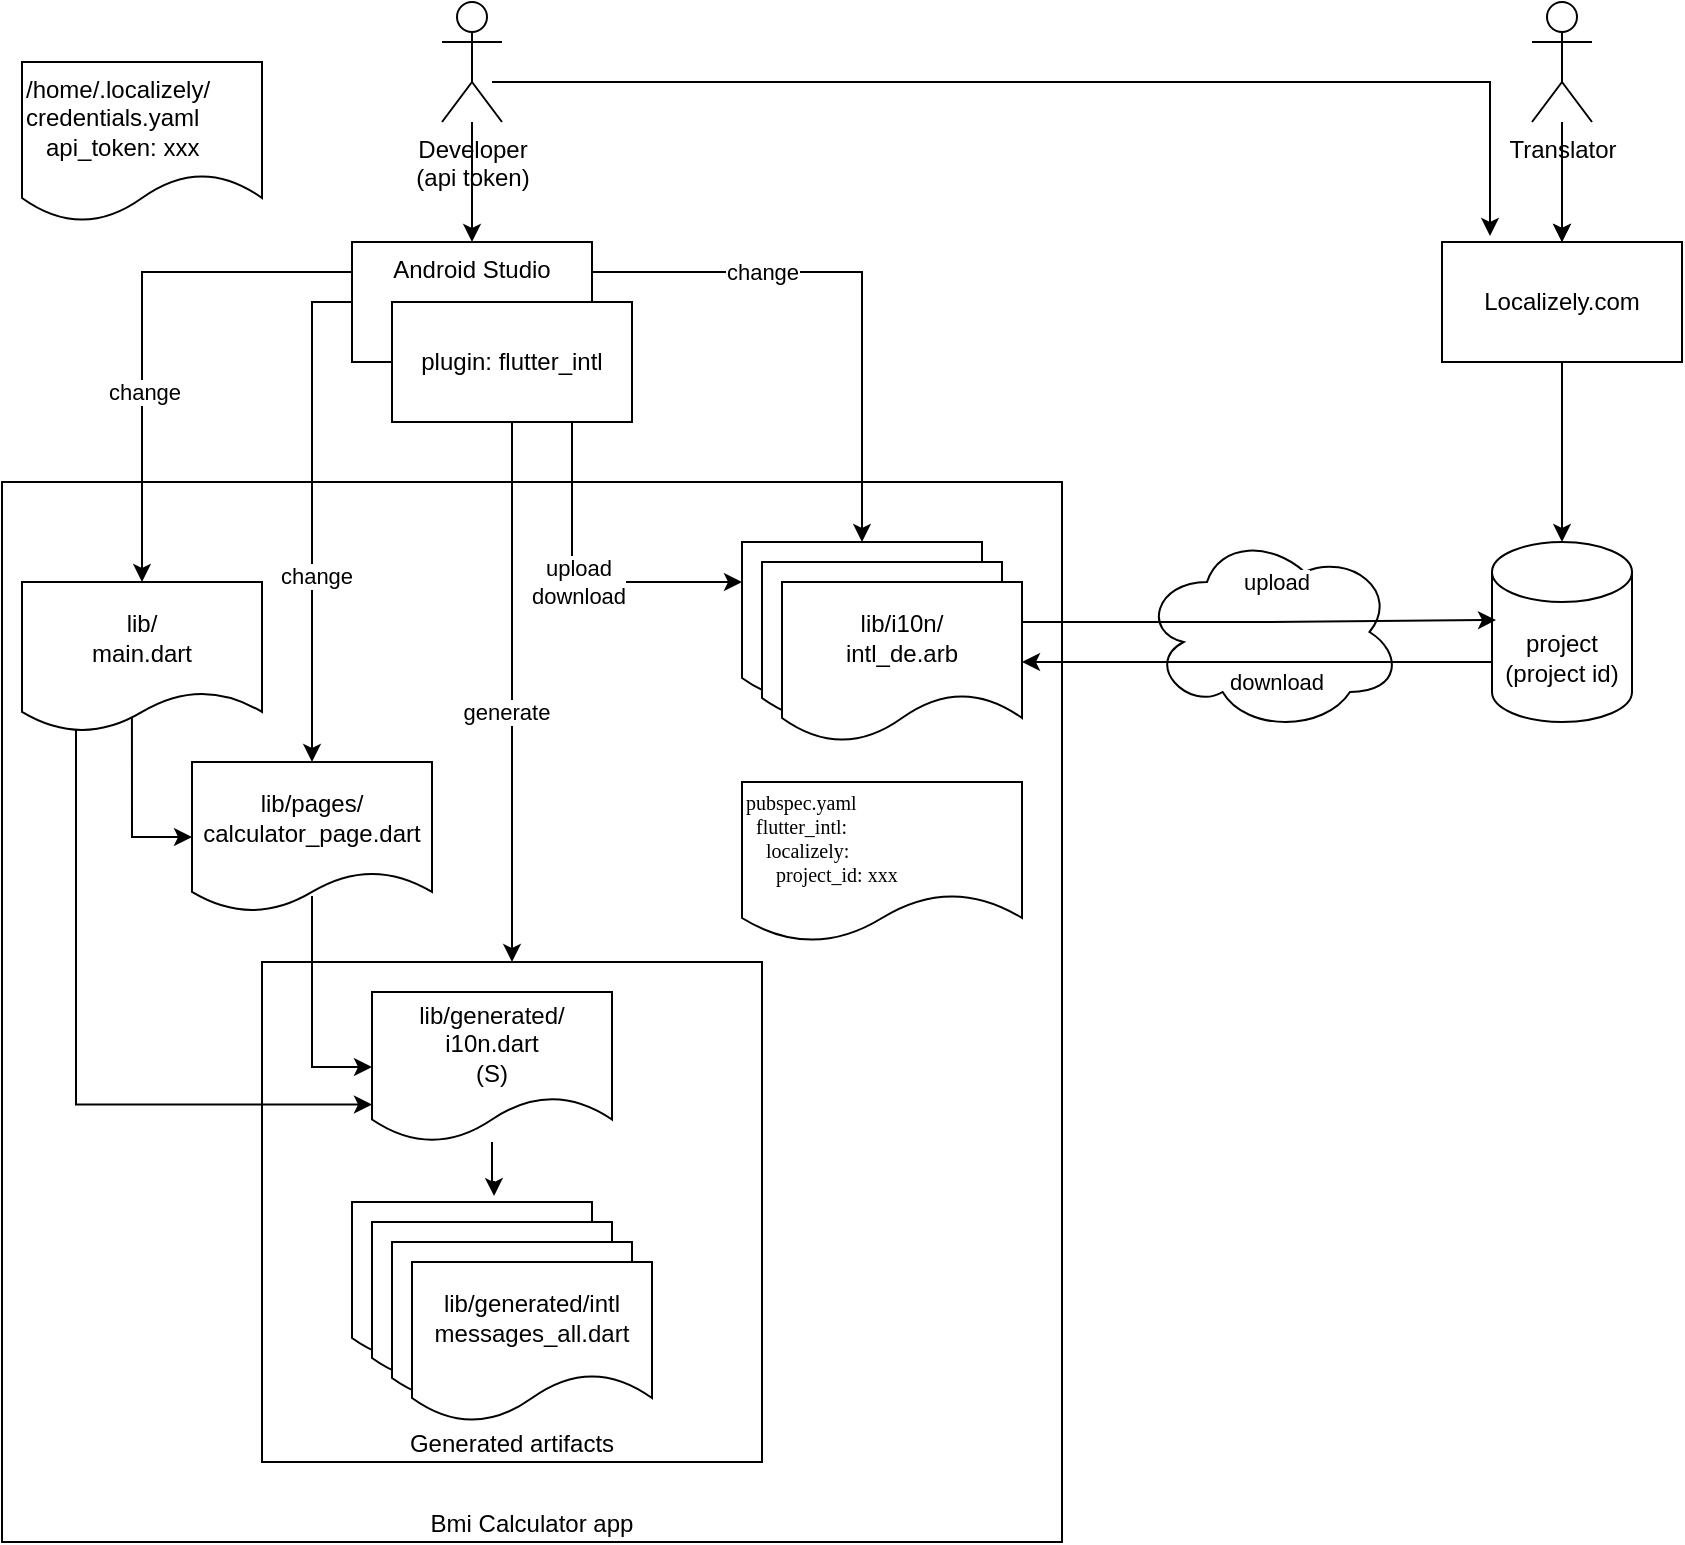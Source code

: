 <mxfile version="13.7.3" type="device"><diagram id="OGJAwp7vs56XwrK_d0iS" name="Seite-1"><mxGraphModel dx="1092" dy="816" grid="1" gridSize="10" guides="1" tooltips="1" connect="1" arrows="1" fold="1" page="1" pageScale="1" pageWidth="827" pageHeight="1169" math="0" shadow="0"><root><mxCell id="0"/><mxCell id="1" parent="0"/><mxCell id="NkxG7zeGsx5UD3YY2Kcv-42" value="Bmi Calculator app" style="whiteSpace=wrap;html=1;aspect=fixed;verticalAlign=bottom;" vertex="1" parent="1"><mxGeometry x="5" y="300" width="530" height="530" as="geometry"/></mxCell><mxCell id="NkxG7zeGsx5UD3YY2Kcv-14" value="Generated artifacts" style="whiteSpace=wrap;html=1;aspect=fixed;verticalAlign=bottom;" vertex="1" parent="1"><mxGeometry x="135" y="540" width="250" height="250" as="geometry"/></mxCell><mxCell id="NkxG7zeGsx5UD3YY2Kcv-1" value="" style="ellipse;shape=cloud;whiteSpace=wrap;html=1;" vertex="1" parent="1"><mxGeometry x="575" y="325" width="130" height="100" as="geometry"/></mxCell><mxCell id="NkxG7zeGsx5UD3YY2Kcv-27" style="edgeStyle=orthogonalEdgeStyle;rounded=0;orthogonalLoop=1;jettySize=auto;html=1;exitX=0;exitY=0;exitDx=0;exitDy=60;exitPerimeter=0;entryX=1;entryY=0.5;entryDx=0;entryDy=0;" edge="1" parent="1" source="NkxG7zeGsx5UD3YY2Kcv-2" target="NkxG7zeGsx5UD3YY2Kcv-5"><mxGeometry relative="1" as="geometry"/></mxCell><mxCell id="NkxG7zeGsx5UD3YY2Kcv-28" value="download" style="edgeLabel;html=1;align=center;verticalAlign=middle;resizable=0;points=[];" vertex="1" connectable="0" parent="NkxG7zeGsx5UD3YY2Kcv-27"><mxGeometry x="-0.192" y="2" relative="1" as="geometry"><mxPoint x="-13" y="8" as="offset"/></mxGeometry></mxCell><mxCell id="NkxG7zeGsx5UD3YY2Kcv-2" value="project&lt;br&gt;(project id)" style="shape=cylinder3;whiteSpace=wrap;html=1;boundedLbl=1;backgroundOutline=1;size=15;" vertex="1" parent="1"><mxGeometry x="750" y="330" width="70" height="90" as="geometry"/></mxCell><mxCell id="NkxG7zeGsx5UD3YY2Kcv-3" value="lib/i10n/&lt;br&gt;intl_fi.arb" style="shape=document;whiteSpace=wrap;html=1;boundedLbl=1;" vertex="1" parent="1"><mxGeometry x="375" y="330" width="120" height="80" as="geometry"/></mxCell><mxCell id="NkxG7zeGsx5UD3YY2Kcv-4" value="lib/i10n/&lt;br&gt;intl_en.arb" style="shape=document;whiteSpace=wrap;html=1;boundedLbl=1;" vertex="1" parent="1"><mxGeometry x="385" y="340" width="120" height="80" as="geometry"/></mxCell><mxCell id="NkxG7zeGsx5UD3YY2Kcv-24" style="edgeStyle=orthogonalEdgeStyle;rounded=0;orthogonalLoop=1;jettySize=auto;html=1;exitX=1;exitY=0.25;exitDx=0;exitDy=0;" edge="1" parent="1" source="NkxG7zeGsx5UD3YY2Kcv-5"><mxGeometry relative="1" as="geometry"><mxPoint x="752" y="369" as="targetPoint"/><Array as="points"/></mxGeometry></mxCell><mxCell id="NkxG7zeGsx5UD3YY2Kcv-26" value="upload" style="edgeLabel;html=1;align=center;verticalAlign=middle;resizable=0;points=[];" vertex="1" connectable="0" parent="NkxG7zeGsx5UD3YY2Kcv-24"><mxGeometry x="-0.103" y="4" relative="1" as="geometry"><mxPoint x="20" y="-16" as="offset"/></mxGeometry></mxCell><mxCell id="NkxG7zeGsx5UD3YY2Kcv-5" value="lib/i10n/&lt;br&gt;intl_de.arb" style="shape=document;whiteSpace=wrap;html=1;boundedLbl=1;" vertex="1" parent="1"><mxGeometry x="395" y="350" width="120" height="80" as="geometry"/></mxCell><mxCell id="NkxG7zeGsx5UD3YY2Kcv-18" style="edgeStyle=orthogonalEdgeStyle;rounded=0;orthogonalLoop=1;jettySize=auto;html=1;" edge="1" parent="1" source="NkxG7zeGsx5UD3YY2Kcv-6" target="NkxG7zeGsx5UD3YY2Kcv-7"><mxGeometry relative="1" as="geometry"/></mxCell><mxCell id="NkxG7zeGsx5UD3YY2Kcv-37" style="edgeStyle=orthogonalEdgeStyle;rounded=0;orthogonalLoop=1;jettySize=auto;html=1;entryX=0.2;entryY=-0.05;entryDx=0;entryDy=0;entryPerimeter=0;" edge="1" parent="1" target="NkxG7zeGsx5UD3YY2Kcv-17"><mxGeometry relative="1" as="geometry"><mxPoint x="250" y="100" as="sourcePoint"/><Array as="points"><mxPoint x="255" y="100"/><mxPoint x="749" y="100"/></Array></mxGeometry></mxCell><mxCell id="NkxG7zeGsx5UD3YY2Kcv-6" value="Developer&lt;br&gt;(api token)" style="shape=umlActor;verticalLabelPosition=bottom;verticalAlign=top;html=1;" vertex="1" parent="1"><mxGeometry x="225" y="60" width="30" height="60" as="geometry"/></mxCell><mxCell id="NkxG7zeGsx5UD3YY2Kcv-22" style="edgeStyle=orthogonalEdgeStyle;rounded=0;orthogonalLoop=1;jettySize=auto;html=1;entryX=0.5;entryY=0;entryDx=0;entryDy=0;exitX=0.5;exitY=1;exitDx=0;exitDy=0;" edge="1" parent="1" source="NkxG7zeGsx5UD3YY2Kcv-34" target="NkxG7zeGsx5UD3YY2Kcv-14"><mxGeometry relative="1" as="geometry"><mxPoint x="260" y="410" as="sourcePoint"/></mxGeometry></mxCell><mxCell id="NkxG7zeGsx5UD3YY2Kcv-29" value="generate" style="edgeLabel;html=1;align=center;verticalAlign=middle;resizable=0;points=[];" vertex="1" connectable="0" parent="NkxG7zeGsx5UD3YY2Kcv-22"><mxGeometry x="0.071" y="-3" relative="1" as="geometry"><mxPoint as="offset"/></mxGeometry></mxCell><mxCell id="NkxG7zeGsx5UD3YY2Kcv-23" style="edgeStyle=orthogonalEdgeStyle;rounded=0;orthogonalLoop=1;jettySize=auto;html=1;exitX=1;exitY=0.25;exitDx=0;exitDy=0;entryX=0.5;entryY=0;entryDx=0;entryDy=0;" edge="1" parent="1" source="NkxG7zeGsx5UD3YY2Kcv-7" target="NkxG7zeGsx5UD3YY2Kcv-3"><mxGeometry relative="1" as="geometry"/></mxCell><mxCell id="NkxG7zeGsx5UD3YY2Kcv-33" value="change" style="edgeLabel;html=1;align=center;verticalAlign=middle;resizable=0;points=[];" vertex="1" connectable="0" parent="NkxG7zeGsx5UD3YY2Kcv-23"><mxGeometry x="-0.374" relative="1" as="geometry"><mxPoint as="offset"/></mxGeometry></mxCell><mxCell id="NkxG7zeGsx5UD3YY2Kcv-43" style="edgeStyle=orthogonalEdgeStyle;rounded=0;orthogonalLoop=1;jettySize=auto;html=1;entryX=0.5;entryY=0;entryDx=0;entryDy=0;exitX=0;exitY=0.25;exitDx=0;exitDy=0;" edge="1" parent="1" source="NkxG7zeGsx5UD3YY2Kcv-7" target="NkxG7zeGsx5UD3YY2Kcv-38"><mxGeometry relative="1" as="geometry"/></mxCell><mxCell id="NkxG7zeGsx5UD3YY2Kcv-45" value="change" style="edgeLabel;html=1;align=center;verticalAlign=middle;resizable=0;points=[];" vertex="1" connectable="0" parent="NkxG7zeGsx5UD3YY2Kcv-43"><mxGeometry x="0.269" y="1" relative="1" as="geometry"><mxPoint as="offset"/></mxGeometry></mxCell><mxCell id="NkxG7zeGsx5UD3YY2Kcv-44" style="edgeStyle=orthogonalEdgeStyle;rounded=0;orthogonalLoop=1;jettySize=auto;html=1;exitX=0;exitY=0.5;exitDx=0;exitDy=0;entryX=0.5;entryY=0;entryDx=0;entryDy=0;" edge="1" parent="1" source="NkxG7zeGsx5UD3YY2Kcv-7" target="NkxG7zeGsx5UD3YY2Kcv-30"><mxGeometry relative="1" as="geometry"/></mxCell><mxCell id="NkxG7zeGsx5UD3YY2Kcv-46" value="change" style="edgeLabel;html=1;align=center;verticalAlign=middle;resizable=0;points=[];" vertex="1" connectable="0" parent="NkxG7zeGsx5UD3YY2Kcv-44"><mxGeometry x="0.256" y="2" relative="1" as="geometry"><mxPoint as="offset"/></mxGeometry></mxCell><mxCell id="NkxG7zeGsx5UD3YY2Kcv-7" value="Android Studio" style="rounded=0;whiteSpace=wrap;html=1;verticalAlign=top;" vertex="1" parent="1"><mxGeometry x="180" y="180" width="120" height="60" as="geometry"/></mxCell><mxCell id="NkxG7zeGsx5UD3YY2Kcv-41" value="" style="edgeStyle=orthogonalEdgeStyle;rounded=0;orthogonalLoop=1;jettySize=auto;html=1;entryX=0.592;entryY=-0.037;entryDx=0;entryDy=0;entryPerimeter=0;" edge="1" parent="1" source="NkxG7zeGsx5UD3YY2Kcv-8" target="NkxG7zeGsx5UD3YY2Kcv-9"><mxGeometry relative="1" as="geometry"/></mxCell><mxCell id="NkxG7zeGsx5UD3YY2Kcv-8" value="lib/generated/&lt;br&gt;i10n.dart&lt;br&gt;(S)" style="shape=document;whiteSpace=wrap;html=1;boundedLbl=1;" vertex="1" parent="1"><mxGeometry x="190" y="555" width="120" height="75" as="geometry"/></mxCell><mxCell id="NkxG7zeGsx5UD3YY2Kcv-9" value="lib/generated/intl&lt;br&gt;messages_fi.dart" style="shape=document;whiteSpace=wrap;html=1;boundedLbl=1;" vertex="1" parent="1"><mxGeometry x="180" y="660" width="120" height="80" as="geometry"/></mxCell><mxCell id="NkxG7zeGsx5UD3YY2Kcv-10" value="lib/generated/intl&lt;br&gt;messages_en.dart" style="shape=document;whiteSpace=wrap;html=1;boundedLbl=1;" vertex="1" parent="1"><mxGeometry x="190" y="670" width="120" height="80" as="geometry"/></mxCell><mxCell id="NkxG7zeGsx5UD3YY2Kcv-11" value="lib/generated/intl&lt;br&gt;messages_de.dart" style="shape=document;whiteSpace=wrap;html=1;boundedLbl=1;" vertex="1" parent="1"><mxGeometry x="200" y="680" width="120" height="80" as="geometry"/></mxCell><mxCell id="NkxG7zeGsx5UD3YY2Kcv-20" value="" style="edgeStyle=orthogonalEdgeStyle;rounded=0;orthogonalLoop=1;jettySize=auto;html=1;" edge="1" parent="1" source="NkxG7zeGsx5UD3YY2Kcv-16" target="NkxG7zeGsx5UD3YY2Kcv-17"><mxGeometry relative="1" as="geometry"/></mxCell><mxCell id="NkxG7zeGsx5UD3YY2Kcv-36" value="" style="edgeStyle=orthogonalEdgeStyle;rounded=0;orthogonalLoop=1;jettySize=auto;html=1;" edge="1" parent="1" source="NkxG7zeGsx5UD3YY2Kcv-16" target="NkxG7zeGsx5UD3YY2Kcv-17"><mxGeometry relative="1" as="geometry"/></mxCell><mxCell id="NkxG7zeGsx5UD3YY2Kcv-16" value="Translator" style="shape=umlActor;verticalLabelPosition=bottom;verticalAlign=top;html=1;" vertex="1" parent="1"><mxGeometry x="770" y="60" width="30" height="60" as="geometry"/></mxCell><mxCell id="NkxG7zeGsx5UD3YY2Kcv-21" style="edgeStyle=orthogonalEdgeStyle;rounded=0;orthogonalLoop=1;jettySize=auto;html=1;exitX=0.5;exitY=1;exitDx=0;exitDy=0;entryX=0.5;entryY=0;entryDx=0;entryDy=0;entryPerimeter=0;" edge="1" parent="1" source="NkxG7zeGsx5UD3YY2Kcv-17" target="NkxG7zeGsx5UD3YY2Kcv-2"><mxGeometry relative="1" as="geometry"/></mxCell><mxCell id="NkxG7zeGsx5UD3YY2Kcv-17" value="Localizely.com" style="rounded=0;whiteSpace=wrap;html=1;" vertex="1" parent="1"><mxGeometry x="725" y="180" width="120" height="60" as="geometry"/></mxCell><mxCell id="NkxG7zeGsx5UD3YY2Kcv-31" style="edgeStyle=orthogonalEdgeStyle;rounded=0;orthogonalLoop=1;jettySize=auto;html=1;entryX=0;entryY=0.5;entryDx=0;entryDy=0;exitX=0.5;exitY=0.893;exitDx=0;exitDy=0;exitPerimeter=0;" edge="1" parent="1" source="NkxG7zeGsx5UD3YY2Kcv-30" target="NkxG7zeGsx5UD3YY2Kcv-8"><mxGeometry relative="1" as="geometry"/></mxCell><mxCell id="NkxG7zeGsx5UD3YY2Kcv-30" value="lib/pages/&lt;br&gt;calculator_page.dart" style="shape=document;whiteSpace=wrap;html=1;boundedLbl=1;size=0.267;" vertex="1" parent="1"><mxGeometry x="100" y="440" width="120" height="75" as="geometry"/></mxCell><mxCell id="NkxG7zeGsx5UD3YY2Kcv-32" value="lib/generated/intl&lt;br&gt;messages_all.dart" style="shape=document;whiteSpace=wrap;html=1;boundedLbl=1;" vertex="1" parent="1"><mxGeometry x="210" y="690" width="120" height="80" as="geometry"/></mxCell><mxCell id="NkxG7zeGsx5UD3YY2Kcv-35" value="upload&lt;br&gt;download" style="edgeStyle=orthogonalEdgeStyle;rounded=0;orthogonalLoop=1;jettySize=auto;html=1;exitX=0.75;exitY=1;exitDx=0;exitDy=0;entryX=0;entryY=0.25;entryDx=0;entryDy=0;" edge="1" parent="1" source="NkxG7zeGsx5UD3YY2Kcv-34" target="NkxG7zeGsx5UD3YY2Kcv-3"><mxGeometry relative="1" as="geometry"/></mxCell><mxCell id="NkxG7zeGsx5UD3YY2Kcv-34" value="plugin: flutter_intl" style="rounded=0;whiteSpace=wrap;html=1;" vertex="1" parent="1"><mxGeometry x="200" y="210" width="120" height="60" as="geometry"/></mxCell><mxCell id="NkxG7zeGsx5UD3YY2Kcv-39" style="edgeStyle=orthogonalEdgeStyle;rounded=0;orthogonalLoop=1;jettySize=auto;html=1;entryX=0;entryY=0.5;entryDx=0;entryDy=0;exitX=0.458;exitY=0.88;exitDx=0;exitDy=0;exitPerimeter=0;" edge="1" parent="1" source="NkxG7zeGsx5UD3YY2Kcv-38" target="NkxG7zeGsx5UD3YY2Kcv-30"><mxGeometry relative="1" as="geometry"/></mxCell><mxCell id="NkxG7zeGsx5UD3YY2Kcv-40" style="edgeStyle=orthogonalEdgeStyle;rounded=0;orthogonalLoop=1;jettySize=auto;html=1;entryX=0;entryY=0.75;entryDx=0;entryDy=0;exitX=0.225;exitY=0.987;exitDx=0;exitDy=0;exitPerimeter=0;" edge="1" parent="1" source="NkxG7zeGsx5UD3YY2Kcv-38" target="NkxG7zeGsx5UD3YY2Kcv-8"><mxGeometry relative="1" as="geometry"/></mxCell><mxCell id="NkxG7zeGsx5UD3YY2Kcv-38" value="lib/&lt;br&gt;main.dart" style="shape=document;whiteSpace=wrap;html=1;boundedLbl=1;size=0.267;" vertex="1" parent="1"><mxGeometry x="15" y="350" width="120" height="75" as="geometry"/></mxCell><mxCell id="NkxG7zeGsx5UD3YY2Kcv-47" value="/home/.localizely/&lt;br&gt;credentials.yaml&lt;br&gt;&amp;nbsp; &amp;nbsp;api_token: xxx" style="shape=document;whiteSpace=wrap;html=1;boundedLbl=1;align=left;" vertex="1" parent="1"><mxGeometry x="15" y="90" width="120" height="80" as="geometry"/></mxCell><mxCell id="NkxG7zeGsx5UD3YY2Kcv-48" value="&lt;p style=&quot;background-color: rgb(255 , 255 , 255) ; font-family: &amp;#34;menlo&amp;#34; ; font-size: 10px&quot;&gt;&lt;font style=&quot;font-size: 10px&quot;&gt;pubspec.yaml&lt;br&gt;&lt;/font&gt;&lt;font style=&quot;font-size: 10px&quot;&gt;&amp;nbsp; flutter_intl:&lt;br&gt;&lt;/font&gt;&lt;font style=&quot;font-size: 10px&quot;&gt;&amp;nbsp; &amp;nbsp; localizely:&lt;br&gt;&lt;/font&gt;&lt;font style=&quot;font-size: 10px&quot;&gt;&amp;nbsp; &amp;nbsp; &amp;nbsp; project_id: xxx&lt;/font&gt;&lt;/p&gt;" style="shape=document;whiteSpace=wrap;html=1;boundedLbl=1;align=left;" vertex="1" parent="1"><mxGeometry x="375" y="450" width="140" height="80" as="geometry"/></mxCell></root></mxGraphModel></diagram></mxfile>